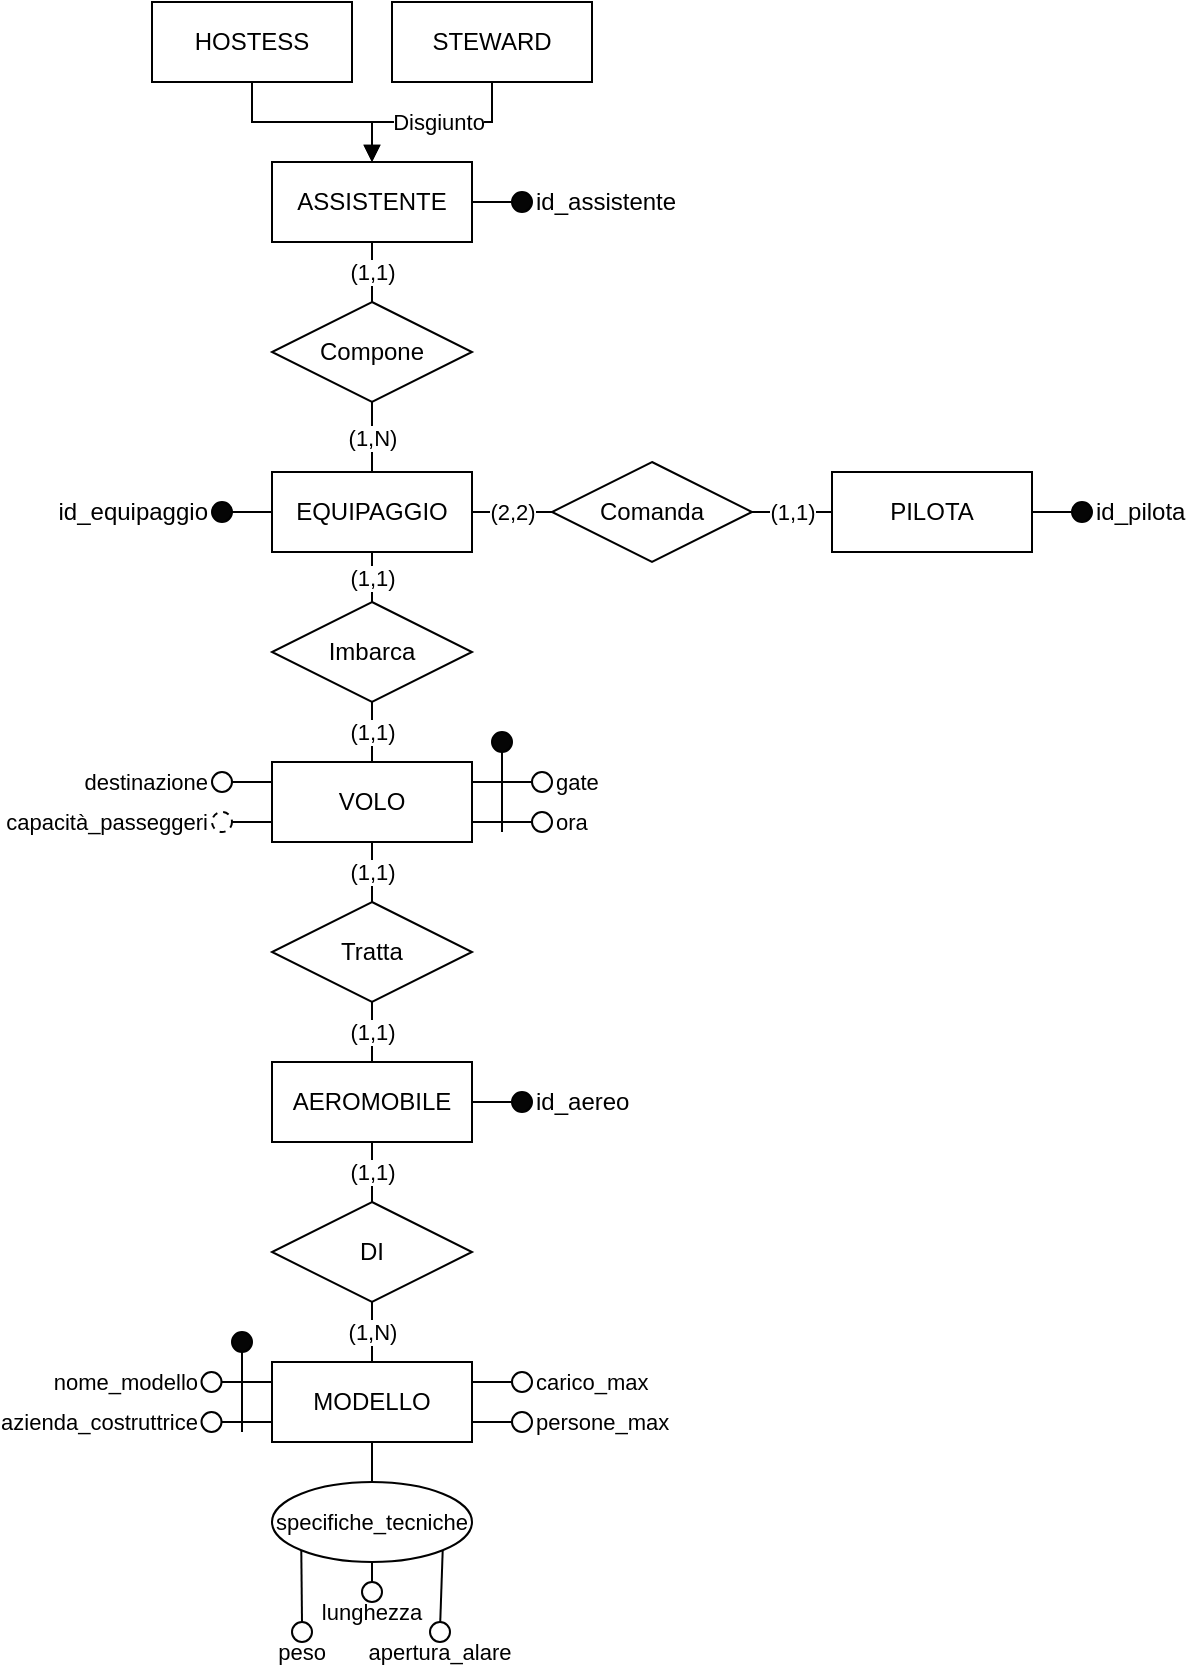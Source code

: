 <mxfile version="22.1.1" type="google">
  <diagram name="Prima Iterazione" id="0pPkHctfTOwJFwFsuPPr">
    <mxGraphModel dx="1247" dy="652" grid="1" gridSize="10" guides="1" tooltips="1" connect="1" arrows="1" fold="1" page="1" pageScale="1" pageWidth="827" pageHeight="1169" math="0" shadow="0">
      <root>
        <mxCell id="0" />
        <mxCell id="1" parent="0" />
        <mxCell id="YR3IGx6ncRQYAdFYOEWZ-1" value="HOSTESS" style="whiteSpace=wrap;html=1;align=center;" vertex="1" parent="1">
          <mxGeometry x="230" y="175" width="100" height="40" as="geometry" />
        </mxCell>
        <mxCell id="YR3IGx6ncRQYAdFYOEWZ-2" value="STEWARD" style="whiteSpace=wrap;html=1;align=center;" vertex="1" parent="1">
          <mxGeometry x="350" y="175" width="100" height="40" as="geometry" />
        </mxCell>
        <mxCell id="YR3IGx6ncRQYAdFYOEWZ-34" style="edgeStyle=orthogonalEdgeStyle;rounded=0;orthogonalLoop=1;jettySize=auto;html=1;exitX=1;exitY=0.5;exitDx=0;exitDy=0;entryX=0;entryY=0.5;entryDx=0;entryDy=0;endArrow=none;endFill=0;" edge="1" parent="1" source="YR3IGx6ncRQYAdFYOEWZ-3" target="YR3IGx6ncRQYAdFYOEWZ-33">
          <mxGeometry relative="1" as="geometry" />
        </mxCell>
        <mxCell id="YR3IGx6ncRQYAdFYOEWZ-3" value="ASSISTENTE" style="whiteSpace=wrap;html=1;align=center;" vertex="1" parent="1">
          <mxGeometry x="290" y="255" width="100" height="40" as="geometry" />
        </mxCell>
        <mxCell id="YR3IGx6ncRQYAdFYOEWZ-40" style="edgeStyle=orthogonalEdgeStyle;rounded=0;orthogonalLoop=1;jettySize=auto;html=1;entryX=1;entryY=0.5;entryDx=0;entryDy=0;endArrow=none;endFill=0;" edge="1" parent="1" source="YR3IGx6ncRQYAdFYOEWZ-4" target="YR3IGx6ncRQYAdFYOEWZ-35">
          <mxGeometry relative="1" as="geometry" />
        </mxCell>
        <mxCell id="YR3IGx6ncRQYAdFYOEWZ-4" value="EQUIPAGGIO" style="whiteSpace=wrap;html=1;align=center;" vertex="1" parent="1">
          <mxGeometry x="290" y="410" width="100" height="40" as="geometry" />
        </mxCell>
        <mxCell id="YR3IGx6ncRQYAdFYOEWZ-5" value="PILOTA" style="whiteSpace=wrap;html=1;align=center;" vertex="1" parent="1">
          <mxGeometry x="570" y="410" width="100" height="40" as="geometry" />
        </mxCell>
        <mxCell id="YR3IGx6ncRQYAdFYOEWZ-6" value="MODELLO" style="whiteSpace=wrap;html=1;align=center;" vertex="1" parent="1">
          <mxGeometry x="290" y="855" width="100" height="40" as="geometry" />
        </mxCell>
        <mxCell id="YR3IGx6ncRQYAdFYOEWZ-7" value="AEROMOBILE" style="whiteSpace=wrap;html=1;align=center;" vertex="1" parent="1">
          <mxGeometry x="290" y="705" width="100" height="40" as="geometry" />
        </mxCell>
        <mxCell id="YR3IGx6ncRQYAdFYOEWZ-8" value="VOLO" style="whiteSpace=wrap;html=1;align=center;" vertex="1" parent="1">
          <mxGeometry x="290" y="555" width="100" height="40" as="geometry" />
        </mxCell>
        <mxCell id="YR3IGx6ncRQYAdFYOEWZ-9" value="Compone" style="shape=rhombus;perimeter=rhombusPerimeter;whiteSpace=wrap;html=1;align=center;" vertex="1" parent="1">
          <mxGeometry x="290" y="325" width="100" height="50" as="geometry" />
        </mxCell>
        <mxCell id="YR3IGx6ncRQYAdFYOEWZ-11" value="Comanda" style="shape=rhombus;perimeter=rhombusPerimeter;whiteSpace=wrap;html=1;align=center;" vertex="1" parent="1">
          <mxGeometry x="430" y="405" width="100" height="50" as="geometry" />
        </mxCell>
        <mxCell id="YR3IGx6ncRQYAdFYOEWZ-12" value="Imbarca" style="shape=rhombus;perimeter=rhombusPerimeter;whiteSpace=wrap;html=1;align=center;" vertex="1" parent="1">
          <mxGeometry x="290" y="475" width="100" height="50" as="geometry" />
        </mxCell>
        <mxCell id="YR3IGx6ncRQYAdFYOEWZ-13" value="Tratta" style="shape=rhombus;perimeter=rhombusPerimeter;whiteSpace=wrap;html=1;align=center;" vertex="1" parent="1">
          <mxGeometry x="290" y="625" width="100" height="50" as="geometry" />
        </mxCell>
        <mxCell id="YR3IGx6ncRQYAdFYOEWZ-14" value="DI" style="shape=rhombus;perimeter=rhombusPerimeter;whiteSpace=wrap;html=1;align=center;" vertex="1" parent="1">
          <mxGeometry x="290" y="775" width="100" height="50" as="geometry" />
        </mxCell>
        <mxCell id="YR3IGx6ncRQYAdFYOEWZ-18" value="(1,1)" style="endArrow=none;html=1;rounded=0;exitX=0.5;exitY=1;exitDx=0;exitDy=0;entryX=0.5;entryY=0;entryDx=0;entryDy=0;" edge="1" parent="1" source="YR3IGx6ncRQYAdFYOEWZ-8" target="YR3IGx6ncRQYAdFYOEWZ-13">
          <mxGeometry relative="1" as="geometry">
            <mxPoint x="250" y="625" as="sourcePoint" />
            <mxPoint x="410" y="625" as="targetPoint" />
          </mxGeometry>
        </mxCell>
        <mxCell id="YR3IGx6ncRQYAdFYOEWZ-20" value="(1,1)" style="endArrow=none;html=1;rounded=0;exitX=0.5;exitY=1;exitDx=0;exitDy=0;entryX=0.5;entryY=0;entryDx=0;entryDy=0;" edge="1" parent="1" source="YR3IGx6ncRQYAdFYOEWZ-13" target="YR3IGx6ncRQYAdFYOEWZ-7">
          <mxGeometry relative="1" as="geometry">
            <mxPoint x="250" y="645" as="sourcePoint" />
            <mxPoint x="410" y="645" as="targetPoint" />
          </mxGeometry>
        </mxCell>
        <mxCell id="YR3IGx6ncRQYAdFYOEWZ-21" value="(1,1)" style="endArrow=none;html=1;rounded=0;exitX=0.5;exitY=1;exitDx=0;exitDy=0;entryX=0.5;entryY=0;entryDx=0;entryDy=0;" edge="1" parent="1" source="YR3IGx6ncRQYAdFYOEWZ-7" target="YR3IGx6ncRQYAdFYOEWZ-14">
          <mxGeometry relative="1" as="geometry">
            <mxPoint x="210" y="725" as="sourcePoint" />
            <mxPoint x="370" y="725" as="targetPoint" />
          </mxGeometry>
        </mxCell>
        <mxCell id="YR3IGx6ncRQYAdFYOEWZ-22" value="(1,N)" style="endArrow=none;html=1;rounded=0;entryX=0.5;entryY=1;entryDx=0;entryDy=0;exitX=0.5;exitY=0;exitDx=0;exitDy=0;" edge="1" parent="1" source="YR3IGx6ncRQYAdFYOEWZ-6" target="YR3IGx6ncRQYAdFYOEWZ-14">
          <mxGeometry relative="1" as="geometry">
            <mxPoint x="220" y="735" as="sourcePoint" />
            <mxPoint x="380" y="735" as="targetPoint" />
          </mxGeometry>
        </mxCell>
        <mxCell id="YR3IGx6ncRQYAdFYOEWZ-23" value="(1,1)" style="endArrow=none;html=1;rounded=0;entryX=0.5;entryY=0;entryDx=0;entryDy=0;exitX=0.5;exitY=1;exitDx=0;exitDy=0;" edge="1" parent="1" source="YR3IGx6ncRQYAdFYOEWZ-12" target="YR3IGx6ncRQYAdFYOEWZ-8">
          <mxGeometry relative="1" as="geometry">
            <mxPoint x="340" y="525" as="sourcePoint" />
            <mxPoint x="500" y="525" as="targetPoint" />
          </mxGeometry>
        </mxCell>
        <mxCell id="YR3IGx6ncRQYAdFYOEWZ-24" value="(1,1)" style="endArrow=none;html=1;rounded=0;entryX=0.5;entryY=0;entryDx=0;entryDy=0;exitX=0.5;exitY=1;exitDx=0;exitDy=0;" edge="1" parent="1" source="YR3IGx6ncRQYAdFYOEWZ-4" target="YR3IGx6ncRQYAdFYOEWZ-12">
          <mxGeometry relative="1" as="geometry">
            <mxPoint x="350" y="535" as="sourcePoint" />
            <mxPoint x="350" y="565" as="targetPoint" />
          </mxGeometry>
        </mxCell>
        <mxCell id="YR3IGx6ncRQYAdFYOEWZ-25" value="&lt;span style=&quot;color: rgb(0, 0, 0); font-family: Helvetica; font-size: 11px; font-style: normal; font-variant-ligatures: normal; font-variant-caps: normal; font-weight: 400; letter-spacing: normal; orphans: 2; text-align: center; text-indent: 0px; text-transform: none; widows: 2; word-spacing: 0px; -webkit-text-stroke-width: 0px; background-color: rgb(255, 255, 255); text-decoration-thickness: initial; text-decoration-style: initial; text-decoration-color: initial; float: none; display: inline !important;&quot;&gt;(2,2)&lt;/span&gt;" style="endArrow=none;html=1;rounded=0;entryX=0;entryY=0.5;entryDx=0;entryDy=0;exitX=1;exitY=0.5;exitDx=0;exitDy=0;" edge="1" parent="1" source="YR3IGx6ncRQYAdFYOEWZ-4" target="YR3IGx6ncRQYAdFYOEWZ-11">
          <mxGeometry relative="1" as="geometry">
            <mxPoint x="350" y="460" as="sourcePoint" />
            <mxPoint x="350" y="480" as="targetPoint" />
          </mxGeometry>
        </mxCell>
        <mxCell id="YR3IGx6ncRQYAdFYOEWZ-26" value="&lt;span style=&quot;color: rgb(0, 0, 0); font-family: Helvetica; font-size: 11px; font-style: normal; font-variant-ligatures: normal; font-variant-caps: normal; font-weight: 400; letter-spacing: normal; orphans: 2; text-align: center; text-indent: 0px; text-transform: none; widows: 2; word-spacing: 0px; -webkit-text-stroke-width: 0px; background-color: rgb(255, 255, 255); text-decoration-thickness: initial; text-decoration-style: initial; text-decoration-color: initial; float: none; display: inline !important;&quot;&gt;(1,1)&lt;/span&gt;" style="endArrow=none;html=1;rounded=0;entryX=1;entryY=0.5;entryDx=0;entryDy=0;exitX=0;exitY=0.5;exitDx=0;exitDy=0;" edge="1" parent="1" source="YR3IGx6ncRQYAdFYOEWZ-5" target="YR3IGx6ncRQYAdFYOEWZ-11">
          <mxGeometry relative="1" as="geometry">
            <mxPoint x="400" y="440" as="sourcePoint" />
            <mxPoint x="450" y="435" as="targetPoint" />
          </mxGeometry>
        </mxCell>
        <mxCell id="YR3IGx6ncRQYAdFYOEWZ-27" value="&lt;span style=&quot;color: rgb(0, 0, 0); font-family: Helvetica; font-size: 11px; font-style: normal; font-variant-ligatures: normal; font-variant-caps: normal; font-weight: 400; letter-spacing: normal; orphans: 2; text-align: center; text-indent: 0px; text-transform: none; widows: 2; word-spacing: 0px; -webkit-text-stroke-width: 0px; background-color: rgb(255, 255, 255); text-decoration-thickness: initial; text-decoration-style: initial; text-decoration-color: initial; float: none; display: inline !important;&quot;&gt;(1,N)&lt;/span&gt;" style="endArrow=none;html=1;rounded=0;entryX=0.5;entryY=0;entryDx=0;entryDy=0;exitX=0.5;exitY=1;exitDx=0;exitDy=0;" edge="1" parent="1" source="YR3IGx6ncRQYAdFYOEWZ-9" target="YR3IGx6ncRQYAdFYOEWZ-4">
          <mxGeometry relative="1" as="geometry">
            <mxPoint x="350" y="465" as="sourcePoint" />
            <mxPoint x="350" y="485" as="targetPoint" />
          </mxGeometry>
        </mxCell>
        <mxCell id="YR3IGx6ncRQYAdFYOEWZ-28" value="(1,1)" style="endArrow=none;html=1;rounded=0;entryX=0.5;entryY=0;entryDx=0;entryDy=0;exitX=0.5;exitY=1;exitDx=0;exitDy=0;" edge="1" parent="1" source="YR3IGx6ncRQYAdFYOEWZ-3" target="YR3IGx6ncRQYAdFYOEWZ-9">
          <mxGeometry relative="1" as="geometry">
            <mxPoint x="339.8" y="285" as="sourcePoint" />
            <mxPoint x="339.8" y="305" as="targetPoint" />
          </mxGeometry>
        </mxCell>
        <mxCell id="YR3IGx6ncRQYAdFYOEWZ-30" value="" style="endArrow=block;html=1;endFill=1;edgeStyle=elbowEdgeStyle;elbow=vertical;rounded=0;entryX=0.5;entryY=0;entryDx=0;entryDy=0;exitX=0.5;exitY=1;exitDx=0;exitDy=0;" edge="1" parent="1" source="YR3IGx6ncRQYAdFYOEWZ-1" target="YR3IGx6ncRQYAdFYOEWZ-3">
          <mxGeometry width="100" height="75" relative="1" as="geometry">
            <mxPoint x="170" y="300" as="sourcePoint" />
            <mxPoint x="270" y="225" as="targetPoint" />
          </mxGeometry>
        </mxCell>
        <mxCell id="YR3IGx6ncRQYAdFYOEWZ-31" value="" style="endArrow=block;html=1;endFill=1;edgeStyle=elbowEdgeStyle;elbow=vertical;rounded=0;exitX=0.5;exitY=1;exitDx=0;exitDy=0;fillColor=#000000;verticalAlign=middle;align=center;" edge="1" parent="1" source="YR3IGx6ncRQYAdFYOEWZ-2">
          <mxGeometry width="100" height="75" relative="1" as="geometry">
            <mxPoint x="285" y="225" as="sourcePoint" />
            <mxPoint x="340" y="255" as="targetPoint" />
          </mxGeometry>
        </mxCell>
        <mxCell id="YR3IGx6ncRQYAdFYOEWZ-32" value="Disgiunto" style="edgeLabel;html=1;align=center;verticalAlign=middle;resizable=0;points=[];labelPosition=center;verticalLabelPosition=middle;" vertex="1" connectable="0" parent="YR3IGx6ncRQYAdFYOEWZ-31">
          <mxGeometry x="-0.078" relative="1" as="geometry">
            <mxPoint x="-1" as="offset" />
          </mxGeometry>
        </mxCell>
        <mxCell id="YR3IGx6ncRQYAdFYOEWZ-33" value="id_assistente" style="ellipse;whiteSpace=wrap;html=1;align=left;fontStyle=0;verticalAlign=middle;horizontal=1;labelPosition=right;verticalLabelPosition=middle;labelBackgroundColor=none;fillStyle=auto;fillColor=#050505;" vertex="1" parent="1">
          <mxGeometry x="410" y="270" width="10" height="10" as="geometry" />
        </mxCell>
        <mxCell id="YR3IGx6ncRQYAdFYOEWZ-35" value="id_equipaggio" style="ellipse;whiteSpace=wrap;html=1;align=right;fontStyle=0;verticalAlign=middle;horizontal=1;labelPosition=left;verticalLabelPosition=middle;labelBackgroundColor=none;fillStyle=auto;fillColor=#050505;" vertex="1" parent="1">
          <mxGeometry x="260" y="425" width="10" height="10" as="geometry" />
        </mxCell>
        <mxCell id="YR3IGx6ncRQYAdFYOEWZ-36" value="id_pilota" style="ellipse;whiteSpace=wrap;html=1;align=left;fontStyle=0;verticalAlign=middle;horizontal=1;labelPosition=right;verticalLabelPosition=middle;labelBackgroundColor=none;fillStyle=auto;fillColor=#050505;" vertex="1" parent="1">
          <mxGeometry x="690" y="425" width="10" height="10" as="geometry" />
        </mxCell>
        <mxCell id="YR3IGx6ncRQYAdFYOEWZ-37" value="id_aereo" style="ellipse;whiteSpace=wrap;html=1;align=left;fontStyle=0;verticalAlign=middle;horizontal=1;labelPosition=right;verticalLabelPosition=middle;labelBackgroundColor=none;fillStyle=auto;fillColor=#050505;" vertex="1" parent="1">
          <mxGeometry x="410" y="720" width="10" height="10" as="geometry" />
        </mxCell>
        <mxCell id="YR3IGx6ncRQYAdFYOEWZ-38" style="edgeStyle=orthogonalEdgeStyle;rounded=0;orthogonalLoop=1;jettySize=auto;html=1;entryX=0;entryY=0.5;entryDx=0;entryDy=0;endArrow=none;endFill=0;" edge="1" parent="1" source="YR3IGx6ncRQYAdFYOEWZ-7" target="YR3IGx6ncRQYAdFYOEWZ-37">
          <mxGeometry relative="1" as="geometry" />
        </mxCell>
        <mxCell id="YR3IGx6ncRQYAdFYOEWZ-41" style="edgeStyle=orthogonalEdgeStyle;shape=connector;rounded=0;orthogonalLoop=1;jettySize=auto;html=1;entryX=0;entryY=0.5;entryDx=0;entryDy=0;labelBackgroundColor=default;strokeColor=default;align=center;verticalAlign=middle;fontFamily=Helvetica;fontSize=11;fontColor=default;endArrow=none;endFill=0;" edge="1" parent="1" source="YR3IGx6ncRQYAdFYOEWZ-5" target="YR3IGx6ncRQYAdFYOEWZ-36">
          <mxGeometry relative="1" as="geometry">
            <Array as="points">
              <mxPoint x="650" y="430" />
              <mxPoint x="650" y="430" />
            </Array>
          </mxGeometry>
        </mxCell>
        <mxCell id="YR3IGx6ncRQYAdFYOEWZ-61" style="edgeStyle=orthogonalEdgeStyle;shape=connector;rounded=0;orthogonalLoop=1;jettySize=auto;html=1;entryX=0;entryY=0.25;entryDx=0;entryDy=0;labelBackgroundColor=default;strokeColor=default;align=center;verticalAlign=middle;fontFamily=Helvetica;fontSize=11;fontColor=default;endArrow=none;endFill=0;" edge="1" parent="1" source="YR3IGx6ncRQYAdFYOEWZ-43" target="YR3IGx6ncRQYAdFYOEWZ-8">
          <mxGeometry relative="1" as="geometry" />
        </mxCell>
        <mxCell id="YR3IGx6ncRQYAdFYOEWZ-43" value="destinazione" style="ellipse;whiteSpace=wrap;html=1;align=right;fontFamily=Helvetica;fontSize=11;fontColor=default;labelPosition=left;verticalLabelPosition=middle;verticalAlign=middle;" vertex="1" parent="1">
          <mxGeometry x="260" y="560" width="10" height="10" as="geometry" />
        </mxCell>
        <mxCell id="YR3IGx6ncRQYAdFYOEWZ-58" style="edgeStyle=orthogonalEdgeStyle;shape=connector;rounded=0;orthogonalLoop=1;jettySize=auto;html=1;entryX=1;entryY=0.25;entryDx=0;entryDy=0;labelBackgroundColor=default;strokeColor=default;align=center;verticalAlign=middle;fontFamily=Helvetica;fontSize=11;fontColor=default;endArrow=none;endFill=0;" edge="1" parent="1" source="YR3IGx6ncRQYAdFYOEWZ-47" target="YR3IGx6ncRQYAdFYOEWZ-8">
          <mxGeometry relative="1" as="geometry" />
        </mxCell>
        <mxCell id="YR3IGx6ncRQYAdFYOEWZ-47" value="gate" style="ellipse;whiteSpace=wrap;html=1;align=left;fontFamily=Helvetica;fontSize=11;fontColor=default;labelPosition=right;verticalLabelPosition=middle;verticalAlign=middle;" vertex="1" parent="1">
          <mxGeometry x="420" y="560" width="10" height="10" as="geometry" />
        </mxCell>
        <mxCell id="YR3IGx6ncRQYAdFYOEWZ-57" style="edgeStyle=orthogonalEdgeStyle;shape=connector;rounded=0;orthogonalLoop=1;jettySize=auto;html=1;entryX=1;entryY=0.75;entryDx=0;entryDy=0;labelBackgroundColor=default;strokeColor=default;align=center;verticalAlign=middle;fontFamily=Helvetica;fontSize=11;fontColor=default;endArrow=none;endFill=0;" edge="1" parent="1" source="YR3IGx6ncRQYAdFYOEWZ-49" target="YR3IGx6ncRQYAdFYOEWZ-8">
          <mxGeometry relative="1" as="geometry">
            <Array as="points">
              <mxPoint x="410" y="585" />
              <mxPoint x="410" y="585" />
            </Array>
          </mxGeometry>
        </mxCell>
        <mxCell id="YR3IGx6ncRQYAdFYOEWZ-49" value="ora" style="ellipse;whiteSpace=wrap;html=1;align=left;fontFamily=Helvetica;fontSize=11;fontColor=default;labelPosition=right;verticalLabelPosition=middle;verticalAlign=middle;" vertex="1" parent="1">
          <mxGeometry x="420" y="580" width="10" height="10" as="geometry" />
        </mxCell>
        <mxCell id="YR3IGx6ncRQYAdFYOEWZ-63" style="edgeStyle=orthogonalEdgeStyle;shape=connector;rounded=0;orthogonalLoop=1;jettySize=auto;html=1;entryX=0;entryY=0.75;entryDx=0;entryDy=0;labelBackgroundColor=default;strokeColor=default;align=center;verticalAlign=middle;fontFamily=Helvetica;fontSize=11;fontColor=default;endArrow=none;endFill=0;" edge="1" parent="1" source="YR3IGx6ncRQYAdFYOEWZ-62" target="YR3IGx6ncRQYAdFYOEWZ-8">
          <mxGeometry relative="1" as="geometry" />
        </mxCell>
        <mxCell id="YR3IGx6ncRQYAdFYOEWZ-62" value="capacità_passeggeri" style="ellipse;whiteSpace=wrap;html=1;align=right;dashed=1;fontFamily=Helvetica;fontSize=11;fontColor=default;labelPosition=left;verticalLabelPosition=middle;verticalAlign=middle;" vertex="1" parent="1">
          <mxGeometry x="260" y="580" width="10" height="10" as="geometry" />
        </mxCell>
        <mxCell id="YR3IGx6ncRQYAdFYOEWZ-75" style="edgeStyle=orthogonalEdgeStyle;shape=connector;rounded=0;orthogonalLoop=1;jettySize=auto;html=1;entryX=1;entryY=0.25;entryDx=0;entryDy=0;labelBackgroundColor=default;strokeColor=default;align=center;verticalAlign=middle;fontFamily=Helvetica;fontSize=11;fontColor=default;endArrow=none;endFill=0;" edge="1" parent="1" source="YR3IGx6ncRQYAdFYOEWZ-64" target="YR3IGx6ncRQYAdFYOEWZ-6">
          <mxGeometry relative="1" as="geometry" />
        </mxCell>
        <mxCell id="YR3IGx6ncRQYAdFYOEWZ-64" value="carico_max" style="ellipse;whiteSpace=wrap;html=1;align=left;fontFamily=Helvetica;fontSize=11;fontColor=default;labelPosition=right;verticalLabelPosition=middle;verticalAlign=middle;" vertex="1" parent="1">
          <mxGeometry x="410" y="860" width="10" height="10" as="geometry" />
        </mxCell>
        <mxCell id="YR3IGx6ncRQYAdFYOEWZ-76" style="edgeStyle=orthogonalEdgeStyle;shape=connector;rounded=0;orthogonalLoop=1;jettySize=auto;html=1;entryX=1;entryY=0.75;entryDx=0;entryDy=0;labelBackgroundColor=default;strokeColor=default;align=center;verticalAlign=middle;fontFamily=Helvetica;fontSize=11;fontColor=default;endArrow=none;endFill=0;" edge="1" parent="1" source="YR3IGx6ncRQYAdFYOEWZ-65" target="YR3IGx6ncRQYAdFYOEWZ-6">
          <mxGeometry relative="1" as="geometry" />
        </mxCell>
        <mxCell id="YR3IGx6ncRQYAdFYOEWZ-65" value="persone_max" style="ellipse;whiteSpace=wrap;html=1;align=left;fontFamily=Helvetica;fontSize=11;fontColor=default;labelPosition=right;verticalLabelPosition=middle;verticalAlign=middle;" vertex="1" parent="1">
          <mxGeometry x="410" y="880" width="10" height="10" as="geometry" />
        </mxCell>
        <mxCell id="YR3IGx6ncRQYAdFYOEWZ-73" style="edgeStyle=orthogonalEdgeStyle;shape=connector;rounded=0;orthogonalLoop=1;jettySize=auto;html=1;entryX=0;entryY=0.25;entryDx=0;entryDy=0;labelBackgroundColor=default;strokeColor=default;align=center;verticalAlign=middle;fontFamily=Helvetica;fontSize=11;fontColor=default;endArrow=none;endFill=0;" edge="1" parent="1" source="YR3IGx6ncRQYAdFYOEWZ-66" target="YR3IGx6ncRQYAdFYOEWZ-6">
          <mxGeometry relative="1" as="geometry" />
        </mxCell>
        <mxCell id="YR3IGx6ncRQYAdFYOEWZ-66" value="nome_modello" style="ellipse;whiteSpace=wrap;html=1;align=right;fontFamily=Helvetica;fontSize=11;fontColor=default;labelPosition=left;verticalLabelPosition=middle;verticalAlign=middle;" vertex="1" parent="1">
          <mxGeometry x="254.75" y="860" width="10" height="10" as="geometry" />
        </mxCell>
        <mxCell id="YR3IGx6ncRQYAdFYOEWZ-74" style="edgeStyle=orthogonalEdgeStyle;shape=connector;rounded=0;orthogonalLoop=1;jettySize=auto;html=1;entryX=0;entryY=0.75;entryDx=0;entryDy=0;labelBackgroundColor=default;strokeColor=default;align=center;verticalAlign=middle;fontFamily=Helvetica;fontSize=11;fontColor=default;endArrow=none;endFill=0;" edge="1" parent="1" source="YR3IGx6ncRQYAdFYOEWZ-67" target="YR3IGx6ncRQYAdFYOEWZ-6">
          <mxGeometry relative="1" as="geometry" />
        </mxCell>
        <mxCell id="YR3IGx6ncRQYAdFYOEWZ-67" value="azienda_costruttrice" style="ellipse;whiteSpace=wrap;html=1;align=right;fontFamily=Helvetica;fontSize=11;fontColor=default;labelPosition=left;verticalLabelPosition=middle;verticalAlign=middle;" vertex="1" parent="1">
          <mxGeometry x="254.75" y="880" width="10" height="10" as="geometry" />
        </mxCell>
        <mxCell id="YR3IGx6ncRQYAdFYOEWZ-79" style="edgeStyle=orthogonalEdgeStyle;shape=connector;rounded=0;orthogonalLoop=1;jettySize=auto;html=1;entryX=0.5;entryY=1;entryDx=0;entryDy=0;labelBackgroundColor=default;strokeColor=default;align=center;verticalAlign=middle;fontFamily=Helvetica;fontSize=11;fontColor=default;endArrow=none;endFill=0;" edge="1" parent="1" source="YR3IGx6ncRQYAdFYOEWZ-78" target="YR3IGx6ncRQYAdFYOEWZ-6">
          <mxGeometry relative="1" as="geometry" />
        </mxCell>
        <mxCell id="YR3IGx6ncRQYAdFYOEWZ-78" value="specifiche_tecniche" style="ellipse;whiteSpace=wrap;html=1;align=center;fontFamily=Helvetica;fontSize=11;fontColor=default;" vertex="1" parent="1">
          <mxGeometry x="290" y="915" width="100" height="40" as="geometry" />
        </mxCell>
        <mxCell id="YR3IGx6ncRQYAdFYOEWZ-90" style="shape=connector;rounded=0;orthogonalLoop=1;jettySize=auto;html=1;entryX=0;entryY=1;entryDx=0;entryDy=0;labelBackgroundColor=default;strokeColor=default;align=center;verticalAlign=middle;fontFamily=Helvetica;fontSize=11;fontColor=default;endArrow=none;endFill=0;" edge="1" parent="1" source="YR3IGx6ncRQYAdFYOEWZ-80" target="YR3IGx6ncRQYAdFYOEWZ-78">
          <mxGeometry relative="1" as="geometry" />
        </mxCell>
        <mxCell id="YR3IGx6ncRQYAdFYOEWZ-80" value="peso" style="ellipse;whiteSpace=wrap;html=1;align=center;fontFamily=Helvetica;fontSize=11;fontColor=default;labelPosition=center;verticalLabelPosition=bottom;verticalAlign=middle;" vertex="1" parent="1">
          <mxGeometry x="300" y="985" width="10" height="10" as="geometry" />
        </mxCell>
        <mxCell id="YR3IGx6ncRQYAdFYOEWZ-83" style="shape=connector;rounded=0;orthogonalLoop=1;jettySize=auto;html=1;entryX=0.5;entryY=1;entryDx=0;entryDy=0;labelBackgroundColor=default;strokeColor=default;align=center;verticalAlign=middle;fontFamily=Helvetica;fontSize=11;fontColor=default;endArrow=none;endFill=0;" edge="1" parent="1" source="YR3IGx6ncRQYAdFYOEWZ-81" target="YR3IGx6ncRQYAdFYOEWZ-78">
          <mxGeometry relative="1" as="geometry" />
        </mxCell>
        <mxCell id="YR3IGx6ncRQYAdFYOEWZ-81" value="lunghezza" style="ellipse;whiteSpace=wrap;html=1;align=center;fontFamily=Helvetica;fontSize=11;fontColor=default;labelPosition=center;verticalLabelPosition=bottom;verticalAlign=middle;" vertex="1" parent="1">
          <mxGeometry x="335" y="965" width="10" height="10" as="geometry" />
        </mxCell>
        <mxCell id="YR3IGx6ncRQYAdFYOEWZ-91" style="shape=connector;rounded=0;orthogonalLoop=1;jettySize=auto;html=1;entryX=1;entryY=1;entryDx=0;entryDy=0;labelBackgroundColor=default;strokeColor=default;align=center;verticalAlign=middle;fontFamily=Helvetica;fontSize=11;fontColor=default;endArrow=none;endFill=0;" edge="1" parent="1" source="YR3IGx6ncRQYAdFYOEWZ-82" target="YR3IGx6ncRQYAdFYOEWZ-78">
          <mxGeometry relative="1" as="geometry" />
        </mxCell>
        <mxCell id="YR3IGx6ncRQYAdFYOEWZ-82" value="apertura_alare" style="ellipse;whiteSpace=wrap;html=1;align=center;fontFamily=Helvetica;fontSize=11;fontColor=default;labelPosition=center;verticalLabelPosition=bottom;verticalAlign=middle;" vertex="1" parent="1">
          <mxGeometry x="369" y="985" width="10" height="10" as="geometry" />
        </mxCell>
        <mxCell id="YR3IGx6ncRQYAdFYOEWZ-93" style="edgeStyle=orthogonalEdgeStyle;shape=connector;rounded=0;orthogonalLoop=1;jettySize=auto;html=1;labelBackgroundColor=default;strokeColor=default;align=center;verticalAlign=middle;fontFamily=Helvetica;fontSize=11;fontColor=default;endArrow=none;endFill=0;" edge="1" parent="1" source="YR3IGx6ncRQYAdFYOEWZ-92">
          <mxGeometry relative="1" as="geometry">
            <mxPoint x="405" y="590" as="targetPoint" />
          </mxGeometry>
        </mxCell>
        <mxCell id="YR3IGx6ncRQYAdFYOEWZ-92" value="" style="ellipse;whiteSpace=wrap;html=1;align=center;fontFamily=Helvetica;fontSize=11;fontColor=default;fillColor=#050505;" vertex="1" parent="1">
          <mxGeometry x="400" y="540" width="10" height="10" as="geometry" />
        </mxCell>
        <mxCell id="YR3IGx6ncRQYAdFYOEWZ-96" style="edgeStyle=orthogonalEdgeStyle;shape=connector;rounded=0;orthogonalLoop=1;jettySize=auto;html=1;labelBackgroundColor=default;strokeColor=default;align=center;verticalAlign=middle;fontFamily=Helvetica;fontSize=11;fontColor=default;endArrow=none;endFill=0;" edge="1" parent="1" source="YR3IGx6ncRQYAdFYOEWZ-95">
          <mxGeometry relative="1" as="geometry">
            <mxPoint x="275" y="890" as="targetPoint" />
          </mxGeometry>
        </mxCell>
        <mxCell id="YR3IGx6ncRQYAdFYOEWZ-95" value="" style="ellipse;whiteSpace=wrap;html=1;align=center;fontFamily=Helvetica;fontSize=11;fontColor=default;fillColor=#050505;" vertex="1" parent="1">
          <mxGeometry x="270" y="840" width="10" height="10" as="geometry" />
        </mxCell>
      </root>
    </mxGraphModel>
  </diagram>
</mxfile>
